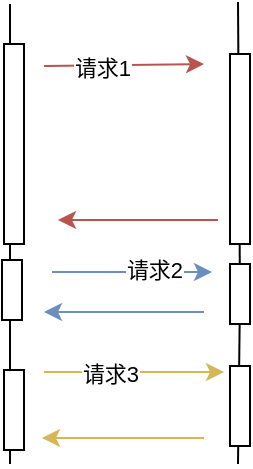 <mxfile version="20.2.3" type="device"><diagram id="WrHfw3f1hBBSS4SuCd59" name="第 1 页"><mxGraphModel dx="942" dy="695" grid="1" gridSize="10" guides="1" tooltips="1" connect="1" arrows="1" fold="1" page="1" pageScale="1" pageWidth="827" pageHeight="1169" math="0" shadow="0"><root><mxCell id="0"/><mxCell id="1" parent="0"/><mxCell id="GVMw7MFnDm5vD6u6ml5C-4" value="" style="endArrow=none;html=1;rounded=0;" edge="1" parent="1" target="GVMw7MFnDm5vD6u6ml5C-1"><mxGeometry width="50" height="50" relative="1" as="geometry"><mxPoint x="267" y="320" as="sourcePoint"/><mxPoint x="267" y="89" as="targetPoint"/></mxGeometry></mxCell><mxCell id="Mw4MMLSVp8jAb6nV25jB-1" value="" style="endArrow=none;html=1;rounded=0;startArrow=none;" parent="1" edge="1"><mxGeometry width="50" height="50" relative="1" as="geometry"><mxPoint x="153" y="320" as="sourcePoint"/><mxPoint x="153" y="90" as="targetPoint"/></mxGeometry></mxCell><mxCell id="Mw4MMLSVp8jAb6nV25jB-2" value="" style="endArrow=none;html=1;rounded=0;startArrow=none;" parent="1" edge="1" source="GVMw7MFnDm5vD6u6ml5C-1"><mxGeometry width="50" height="50" relative="1" as="geometry"><mxPoint x="267" y="400" as="sourcePoint"/><mxPoint x="267" y="89" as="targetPoint"/></mxGeometry></mxCell><mxCell id="Mw4MMLSVp8jAb6nV25jB-3" value="" style="endArrow=classic;html=1;rounded=0;fillColor=#f8cecc;strokeColor=#b85450;" parent="1" edge="1"><mxGeometry width="50" height="50" relative="1" as="geometry"><mxPoint x="170" y="121" as="sourcePoint"/><mxPoint x="250" y="120" as="targetPoint"/></mxGeometry></mxCell><mxCell id="Mw4MMLSVp8jAb6nV25jB-4" value="请求1" style="edgeLabel;html=1;align=center;verticalAlign=middle;resizable=0;points=[];" parent="Mw4MMLSVp8jAb6nV25jB-3" vertex="1" connectable="0"><mxGeometry x="-0.271" y="-1" relative="1" as="geometry"><mxPoint as="offset"/></mxGeometry></mxCell><mxCell id="Mw4MMLSVp8jAb6nV25jB-5" value="" style="endArrow=classic;html=1;rounded=0;fillColor=#f8cecc;strokeColor=#b85450;" parent="1" edge="1"><mxGeometry width="50" height="50" relative="1" as="geometry"><mxPoint x="257" y="198" as="sourcePoint"/><mxPoint x="177" y="198" as="targetPoint"/></mxGeometry></mxCell><mxCell id="Mw4MMLSVp8jAb6nV25jB-6" value="" style="endArrow=classic;html=1;rounded=0;fillColor=#dae8fc;strokeColor=#6c8ebf;" parent="1" edge="1"><mxGeometry width="50" height="50" relative="1" as="geometry"><mxPoint x="174" y="224" as="sourcePoint"/><mxPoint x="254" y="224" as="targetPoint"/></mxGeometry></mxCell><mxCell id="Mw4MMLSVp8jAb6nV25jB-7" value="请求2" style="edgeLabel;html=1;align=center;verticalAlign=middle;resizable=0;points=[];" parent="Mw4MMLSVp8jAb6nV25jB-6" vertex="1" connectable="0"><mxGeometry x="0.453" relative="1" as="geometry"><mxPoint x="-7" y="-1" as="offset"/></mxGeometry></mxCell><mxCell id="Mw4MMLSVp8jAb6nV25jB-8" value="" style="endArrow=classic;html=1;rounded=0;fillColor=#dae8fc;strokeColor=#6c8ebf;" parent="1" edge="1"><mxGeometry width="50" height="50" relative="1" as="geometry"><mxPoint x="250" y="244" as="sourcePoint"/><mxPoint x="170" y="244" as="targetPoint"/></mxGeometry></mxCell><mxCell id="Mw4MMLSVp8jAb6nV25jB-9" value="" style="endArrow=classic;html=1;rounded=0;fillColor=#fff2cc;strokeColor=#d6b656;" parent="1" edge="1"><mxGeometry width="50" height="50" relative="1" as="geometry"><mxPoint x="170" y="274" as="sourcePoint"/><mxPoint x="260" y="274" as="targetPoint"/></mxGeometry></mxCell><mxCell id="Mw4MMLSVp8jAb6nV25jB-10" value="请求3" style="edgeLabel;html=1;align=center;verticalAlign=middle;resizable=0;points=[];" parent="Mw4MMLSVp8jAb6nV25jB-9" vertex="1" connectable="0"><mxGeometry x="-0.271" y="-1" relative="1" as="geometry"><mxPoint as="offset"/></mxGeometry></mxCell><mxCell id="Mw4MMLSVp8jAb6nV25jB-11" value="" style="endArrow=classic;html=1;rounded=0;fillColor=#fff2cc;strokeColor=#d6b656;" parent="1" edge="1"><mxGeometry width="50" height="50" relative="1" as="geometry"><mxPoint x="250" y="307" as="sourcePoint"/><mxPoint x="169" y="307" as="targetPoint"/></mxGeometry></mxCell><mxCell id="Mw4MMLSVp8jAb6nV25jB-12" value="" style="html=1;points=[];perimeter=orthogonalPerimeter;" parent="1" vertex="1"><mxGeometry x="150" y="110" width="10" height="100" as="geometry"/></mxCell><mxCell id="Mw4MMLSVp8jAb6nV25jB-14" value="" style="html=1;points=[];perimeter=orthogonalPerimeter;" parent="1" vertex="1"><mxGeometry x="263" y="115" width="10" height="95" as="geometry"/></mxCell><mxCell id="Mw4MMLSVp8jAb6nV25jB-21" value="" style="html=1;points=[];perimeter=orthogonalPerimeter;" parent="1" vertex="1"><mxGeometry x="263" y="271" width="10" height="40" as="geometry"/></mxCell><mxCell id="GVMw7MFnDm5vD6u6ml5C-1" value="" style="rounded=0;whiteSpace=wrap;html=1;" vertex="1" parent="1"><mxGeometry x="263" y="220" width="10" height="30" as="geometry"/></mxCell><mxCell id="GVMw7MFnDm5vD6u6ml5C-5" value="" style="rounded=0;whiteSpace=wrap;html=1;" vertex="1" parent="1"><mxGeometry x="149" y="218" width="10" height="30" as="geometry"/></mxCell><mxCell id="GVMw7MFnDm5vD6u6ml5C-6" value="" style="html=1;points=[];perimeter=orthogonalPerimeter;" vertex="1" parent="1"><mxGeometry x="150" y="273" width="10" height="40" as="geometry"/></mxCell></root></mxGraphModel></diagram></mxfile>